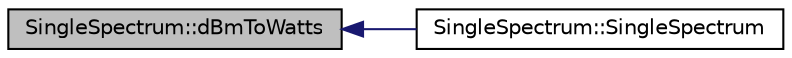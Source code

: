 digraph "SingleSpectrum::dBmToWatts"
{
  edge [fontname="Helvetica",fontsize="10",labelfontname="Helvetica",labelfontsize="10"];
  node [fontname="Helvetica",fontsize="10",shape=record];
  rankdir="LR";
  Node1 [label="SingleSpectrum::dBmToWatts",height=0.2,width=0.4,color="black", fillcolor="grey75", style="filled", fontcolor="black"];
  Node1 -> Node2 [dir="back",color="midnightblue",fontsize="10",style="solid",fontname="Helvetica"];
  Node2 [label="SingleSpectrum::SingleSpectrum",height=0.2,width=0.4,color="black", fillcolor="white", style="filled",URL="$class_single_spectrum.html#a4a3601f0303e217a3b58458d5f47c05a",tooltip="Build a new SingleSpectrum from a string of raw data collected from the experiment. "];
}
